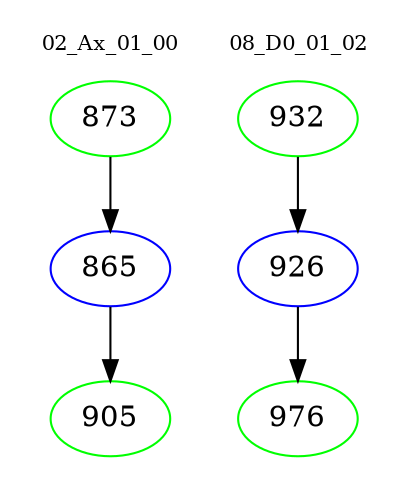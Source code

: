 digraph{
subgraph cluster_0 {
color = white
label = "02_Ax_01_00";
fontsize=10;
T0_873 [label="873", color="green"]
T0_873 -> T0_865 [color="black"]
T0_865 [label="865", color="blue"]
T0_865 -> T0_905 [color="black"]
T0_905 [label="905", color="green"]
}
subgraph cluster_1 {
color = white
label = "08_D0_01_02";
fontsize=10;
T1_932 [label="932", color="green"]
T1_932 -> T1_926 [color="black"]
T1_926 [label="926", color="blue"]
T1_926 -> T1_976 [color="black"]
T1_976 [label="976", color="green"]
}
}

